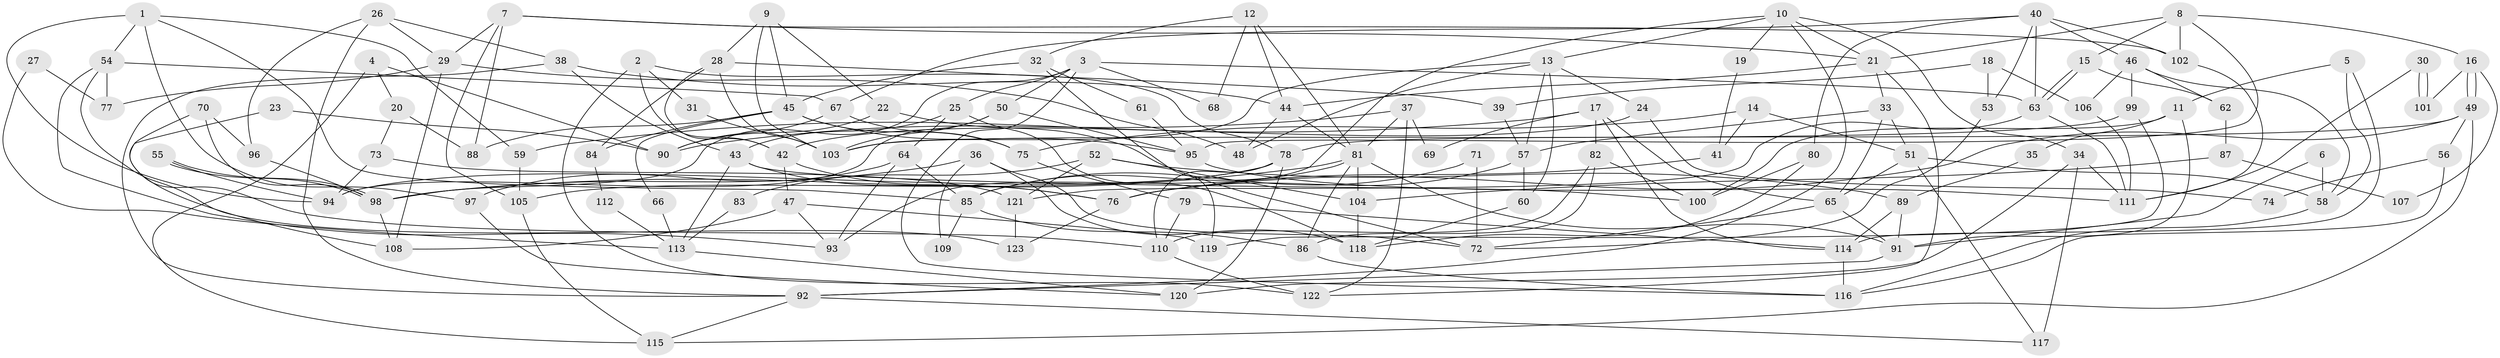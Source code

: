 // coarse degree distribution, {7: 0.0967741935483871, 12: 0.03225806451612903, 5: 0.20967741935483872, 11: 0.04838709677419355, 8: 0.08064516129032258, 4: 0.16129032258064516, 13: 0.016129032258064516, 3: 0.11290322580645161, 2: 0.1774193548387097, 6: 0.04838709677419355, 10: 0.016129032258064516}
// Generated by graph-tools (version 1.1) at 2025/51/03/04/25 22:51:22]
// undirected, 123 vertices, 246 edges
graph export_dot {
  node [color=gray90,style=filled];
  1;
  2;
  3;
  4;
  5;
  6;
  7;
  8;
  9;
  10;
  11;
  12;
  13;
  14;
  15;
  16;
  17;
  18;
  19;
  20;
  21;
  22;
  23;
  24;
  25;
  26;
  27;
  28;
  29;
  30;
  31;
  32;
  33;
  34;
  35;
  36;
  37;
  38;
  39;
  40;
  41;
  42;
  43;
  44;
  45;
  46;
  47;
  48;
  49;
  50;
  51;
  52;
  53;
  54;
  55;
  56;
  57;
  58;
  59;
  60;
  61;
  62;
  63;
  64;
  65;
  66;
  67;
  68;
  69;
  70;
  71;
  72;
  73;
  74;
  75;
  76;
  77;
  78;
  79;
  80;
  81;
  82;
  83;
  84;
  85;
  86;
  87;
  88;
  89;
  90;
  91;
  92;
  93;
  94;
  95;
  96;
  97;
  98;
  99;
  100;
  101;
  102;
  103;
  104;
  105;
  106;
  107;
  108;
  109;
  110;
  111;
  112;
  113;
  114;
  115;
  116;
  117;
  118;
  119;
  120;
  121;
  122;
  123;
  1 -- 94;
  1 -- 85;
  1 -- 54;
  1 -- 59;
  1 -- 97;
  2 -- 122;
  2 -- 78;
  2 -- 31;
  2 -- 42;
  3 -- 116;
  3 -- 98;
  3 -- 25;
  3 -- 50;
  3 -- 63;
  3 -- 68;
  4 -- 90;
  4 -- 115;
  4 -- 20;
  5 -- 58;
  5 -- 11;
  5 -- 114;
  6 -- 91;
  6 -- 58;
  7 -- 21;
  7 -- 29;
  7 -- 88;
  7 -- 102;
  7 -- 105;
  8 -- 102;
  8 -- 21;
  8 -- 15;
  8 -- 16;
  8 -- 95;
  9 -- 28;
  9 -- 103;
  9 -- 22;
  9 -- 45;
  10 -- 34;
  10 -- 93;
  10 -- 13;
  10 -- 19;
  10 -- 21;
  10 -- 92;
  11 -- 100;
  11 -- 91;
  11 -- 35;
  12 -- 44;
  12 -- 81;
  12 -- 32;
  12 -- 68;
  13 -- 60;
  13 -- 24;
  13 -- 48;
  13 -- 57;
  13 -- 103;
  14 -- 75;
  14 -- 51;
  14 -- 41;
  15 -- 63;
  15 -- 63;
  15 -- 62;
  16 -- 49;
  16 -- 49;
  16 -- 101;
  16 -- 107;
  17 -- 59;
  17 -- 114;
  17 -- 65;
  17 -- 69;
  17 -- 82;
  18 -- 53;
  18 -- 39;
  18 -- 106;
  19 -- 41;
  20 -- 88;
  20 -- 73;
  21 -- 44;
  21 -- 33;
  21 -- 122;
  22 -- 72;
  22 -- 90;
  23 -- 90;
  23 -- 108;
  24 -- 42;
  24 -- 74;
  25 -- 64;
  25 -- 43;
  25 -- 118;
  26 -- 38;
  26 -- 29;
  26 -- 92;
  26 -- 96;
  27 -- 113;
  27 -- 77;
  28 -- 103;
  28 -- 42;
  28 -- 39;
  28 -- 84;
  29 -- 108;
  29 -- 48;
  29 -- 77;
  30 -- 101;
  30 -- 101;
  30 -- 111;
  31 -- 103;
  32 -- 119;
  32 -- 45;
  32 -- 61;
  33 -- 65;
  33 -- 51;
  33 -- 57;
  34 -- 117;
  34 -- 111;
  34 -- 120;
  35 -- 89;
  36 -- 118;
  36 -- 98;
  36 -- 72;
  36 -- 109;
  37 -- 122;
  37 -- 90;
  37 -- 69;
  37 -- 81;
  38 -- 92;
  38 -- 43;
  38 -- 44;
  39 -- 57;
  40 -- 102;
  40 -- 63;
  40 -- 46;
  40 -- 53;
  40 -- 67;
  40 -- 80;
  41 -- 76;
  42 -- 76;
  42 -- 47;
  43 -- 76;
  43 -- 100;
  43 -- 113;
  44 -- 81;
  44 -- 48;
  45 -- 66;
  45 -- 75;
  45 -- 84;
  45 -- 88;
  45 -- 95;
  46 -- 106;
  46 -- 58;
  46 -- 62;
  46 -- 99;
  47 -- 93;
  47 -- 108;
  47 -- 119;
  49 -- 76;
  49 -- 56;
  49 -- 78;
  49 -- 115;
  50 -- 95;
  50 -- 94;
  50 -- 103;
  51 -- 65;
  51 -- 58;
  51 -- 117;
  52 -- 89;
  52 -- 121;
  52 -- 83;
  52 -- 104;
  53 -- 72;
  54 -- 67;
  54 -- 77;
  54 -- 93;
  54 -- 123;
  55 -- 94;
  55 -- 98;
  55 -- 98;
  56 -- 116;
  56 -- 74;
  57 -- 60;
  57 -- 76;
  58 -- 116;
  59 -- 105;
  60 -- 118;
  61 -- 95;
  62 -- 87;
  63 -- 111;
  63 -- 121;
  64 -- 85;
  64 -- 97;
  64 -- 93;
  65 -- 91;
  65 -- 72;
  66 -- 113;
  67 -- 75;
  67 -- 90;
  70 -- 110;
  70 -- 96;
  70 -- 98;
  71 -- 85;
  71 -- 72;
  73 -- 94;
  73 -- 121;
  75 -- 79;
  76 -- 123;
  78 -- 105;
  78 -- 94;
  78 -- 110;
  78 -- 120;
  79 -- 114;
  79 -- 110;
  80 -- 118;
  80 -- 100;
  81 -- 98;
  81 -- 85;
  81 -- 86;
  81 -- 91;
  81 -- 104;
  82 -- 100;
  82 -- 86;
  82 -- 110;
  83 -- 113;
  84 -- 112;
  85 -- 86;
  85 -- 109;
  86 -- 116;
  87 -- 104;
  87 -- 107;
  89 -- 91;
  89 -- 114;
  91 -- 92;
  92 -- 115;
  92 -- 117;
  95 -- 111;
  96 -- 98;
  97 -- 120;
  98 -- 108;
  99 -- 103;
  99 -- 119;
  102 -- 111;
  104 -- 118;
  105 -- 115;
  106 -- 111;
  110 -- 122;
  112 -- 113;
  113 -- 120;
  114 -- 116;
  121 -- 123;
}
